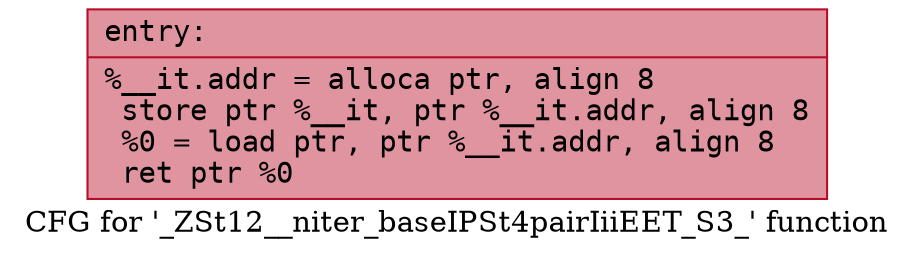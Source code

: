 digraph "CFG for '_ZSt12__niter_baseIPSt4pairIiiEET_S3_' function" {
	label="CFG for '_ZSt12__niter_baseIPSt4pairIiiEET_S3_' function";

	Node0x55c954f5f5e0 [shape=record,color="#b70d28ff", style=filled, fillcolor="#b70d2870" fontname="Courier",label="{entry:\l|  %__it.addr = alloca ptr, align 8\l  store ptr %__it, ptr %__it.addr, align 8\l  %0 = load ptr, ptr %__it.addr, align 8\l  ret ptr %0\l}"];
}
